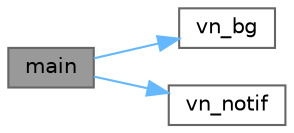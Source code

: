 digraph "main"
{
 // LATEX_PDF_SIZE
  bgcolor="transparent";
  edge [fontname=Helvetica,fontsize=10,labelfontname=Helvetica,labelfontsize=10];
  node [fontname=Helvetica,fontsize=10,shape=box,height=0.2,width=0.4];
  rankdir="LR";
  Node1 [id="Node000001",label="main",height=0.2,width=0.4,color="gray40", fillcolor="grey60", style="filled", fontcolor="black",tooltip=" "];
  Node1 -> Node2 [id="edge1_Node000001_Node000002",color="steelblue1",style="solid",tooltip=" "];
  Node2 [id="Node000002",label="vn_bg",height=0.2,width=0.4,color="grey40", fillcolor="white", style="filled",URL="$vn__ui__widget_8h.html#a89d500a6ee28a4cc75e546d1a1e5505b",tooltip=" "];
  Node1 -> Node3 [id="edge2_Node000001_Node000003",color="steelblue1",style="solid",tooltip=" "];
  Node3 [id="Node000003",label="vn_notif",height=0.2,width=0.4,color="grey40", fillcolor="white", style="filled",URL="$vn__ui__widget_8h.html#aca85d7ce4eb6c98140e530b9fd969366",tooltip=" "];
}
